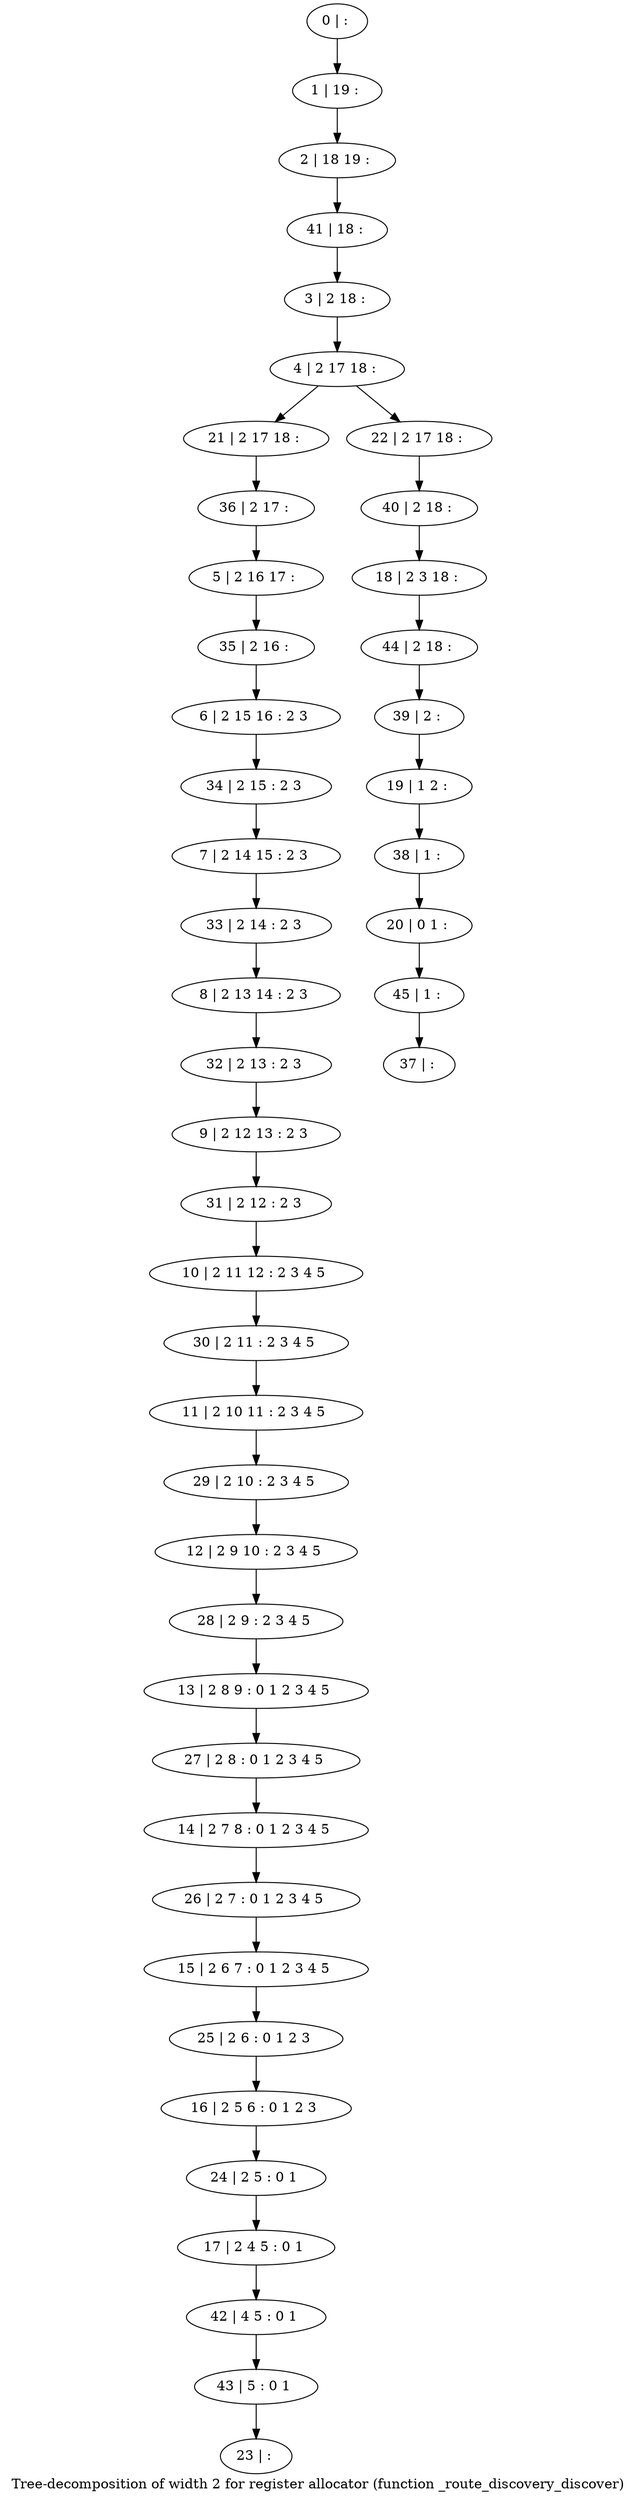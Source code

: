digraph G {
graph [label="Tree-decomposition of width 2 for register allocator (function _route_discovery_discover)"]
0[label="0 | : "];
1[label="1 | 19 : "];
2[label="2 | 18 19 : "];
3[label="3 | 2 18 : "];
4[label="4 | 2 17 18 : "];
5[label="5 | 2 16 17 : "];
6[label="6 | 2 15 16 : 2 3 "];
7[label="7 | 2 14 15 : 2 3 "];
8[label="8 | 2 13 14 : 2 3 "];
9[label="9 | 2 12 13 : 2 3 "];
10[label="10 | 2 11 12 : 2 3 4 5 "];
11[label="11 | 2 10 11 : 2 3 4 5 "];
12[label="12 | 2 9 10 : 2 3 4 5 "];
13[label="13 | 2 8 9 : 0 1 2 3 4 5 "];
14[label="14 | 2 7 8 : 0 1 2 3 4 5 "];
15[label="15 | 2 6 7 : 0 1 2 3 4 5 "];
16[label="16 | 2 5 6 : 0 1 2 3 "];
17[label="17 | 2 4 5 : 0 1 "];
18[label="18 | 2 3 18 : "];
19[label="19 | 1 2 : "];
20[label="20 | 0 1 : "];
21[label="21 | 2 17 18 : "];
22[label="22 | 2 17 18 : "];
23[label="23 | : "];
24[label="24 | 2 5 : 0 1 "];
25[label="25 | 2 6 : 0 1 2 3 "];
26[label="26 | 2 7 : 0 1 2 3 4 5 "];
27[label="27 | 2 8 : 0 1 2 3 4 5 "];
28[label="28 | 2 9 : 2 3 4 5 "];
29[label="29 | 2 10 : 2 3 4 5 "];
30[label="30 | 2 11 : 2 3 4 5 "];
31[label="31 | 2 12 : 2 3 "];
32[label="32 | 2 13 : 2 3 "];
33[label="33 | 2 14 : 2 3 "];
34[label="34 | 2 15 : 2 3 "];
35[label="35 | 2 16 : "];
36[label="36 | 2 17 : "];
37[label="37 | : "];
38[label="38 | 1 : "];
39[label="39 | 2 : "];
40[label="40 | 2 18 : "];
41[label="41 | 18 : "];
42[label="42 | 4 5 : 0 1 "];
43[label="43 | 5 : 0 1 "];
44[label="44 | 2 18 : "];
45[label="45 | 1 : "];
0->1 ;
1->2 ;
3->4 ;
4->21 ;
4->22 ;
24->17 ;
16->24 ;
25->16 ;
15->25 ;
26->15 ;
14->26 ;
27->14 ;
13->27 ;
28->13 ;
12->28 ;
29->12 ;
11->29 ;
30->11 ;
10->30 ;
31->10 ;
9->31 ;
32->9 ;
8->32 ;
33->8 ;
7->33 ;
34->7 ;
6->34 ;
35->6 ;
5->35 ;
36->5 ;
21->36 ;
38->20 ;
19->38 ;
39->19 ;
40->18 ;
22->40 ;
41->3 ;
2->41 ;
17->42 ;
43->23 ;
42->43 ;
44->39 ;
18->44 ;
45->37 ;
20->45 ;
}

